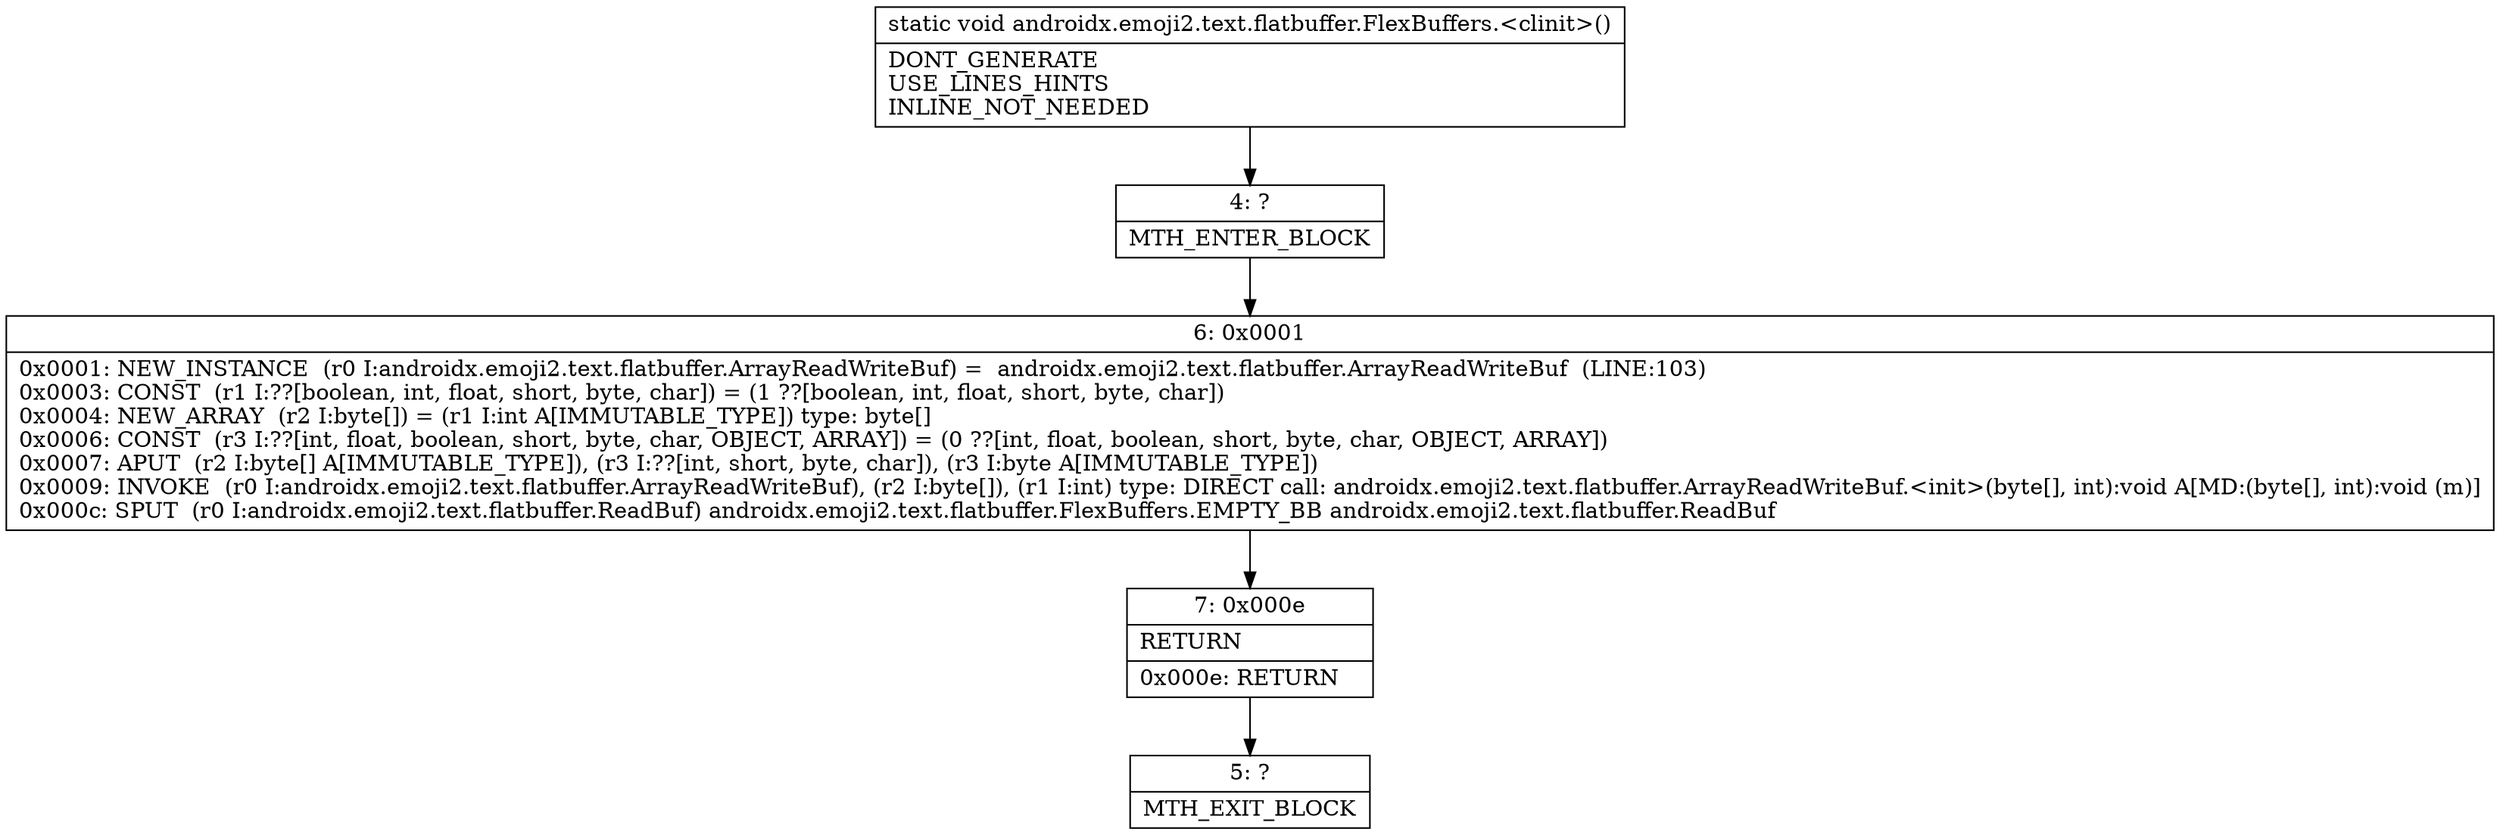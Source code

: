 digraph "CFG forandroidx.emoji2.text.flatbuffer.FlexBuffers.\<clinit\>()V" {
Node_4 [shape=record,label="{4\:\ ?|MTH_ENTER_BLOCK\l}"];
Node_6 [shape=record,label="{6\:\ 0x0001|0x0001: NEW_INSTANCE  (r0 I:androidx.emoji2.text.flatbuffer.ArrayReadWriteBuf) =  androidx.emoji2.text.flatbuffer.ArrayReadWriteBuf  (LINE:103)\l0x0003: CONST  (r1 I:??[boolean, int, float, short, byte, char]) = (1 ??[boolean, int, float, short, byte, char]) \l0x0004: NEW_ARRAY  (r2 I:byte[]) = (r1 I:int A[IMMUTABLE_TYPE]) type: byte[] \l0x0006: CONST  (r3 I:??[int, float, boolean, short, byte, char, OBJECT, ARRAY]) = (0 ??[int, float, boolean, short, byte, char, OBJECT, ARRAY]) \l0x0007: APUT  (r2 I:byte[] A[IMMUTABLE_TYPE]), (r3 I:??[int, short, byte, char]), (r3 I:byte A[IMMUTABLE_TYPE]) \l0x0009: INVOKE  (r0 I:androidx.emoji2.text.flatbuffer.ArrayReadWriteBuf), (r2 I:byte[]), (r1 I:int) type: DIRECT call: androidx.emoji2.text.flatbuffer.ArrayReadWriteBuf.\<init\>(byte[], int):void A[MD:(byte[], int):void (m)]\l0x000c: SPUT  (r0 I:androidx.emoji2.text.flatbuffer.ReadBuf) androidx.emoji2.text.flatbuffer.FlexBuffers.EMPTY_BB androidx.emoji2.text.flatbuffer.ReadBuf \l}"];
Node_7 [shape=record,label="{7\:\ 0x000e|RETURN\l|0x000e: RETURN   \l}"];
Node_5 [shape=record,label="{5\:\ ?|MTH_EXIT_BLOCK\l}"];
MethodNode[shape=record,label="{static void androidx.emoji2.text.flatbuffer.FlexBuffers.\<clinit\>()  | DONT_GENERATE\lUSE_LINES_HINTS\lINLINE_NOT_NEEDED\l}"];
MethodNode -> Node_4;Node_4 -> Node_6;
Node_6 -> Node_7;
Node_7 -> Node_5;
}

